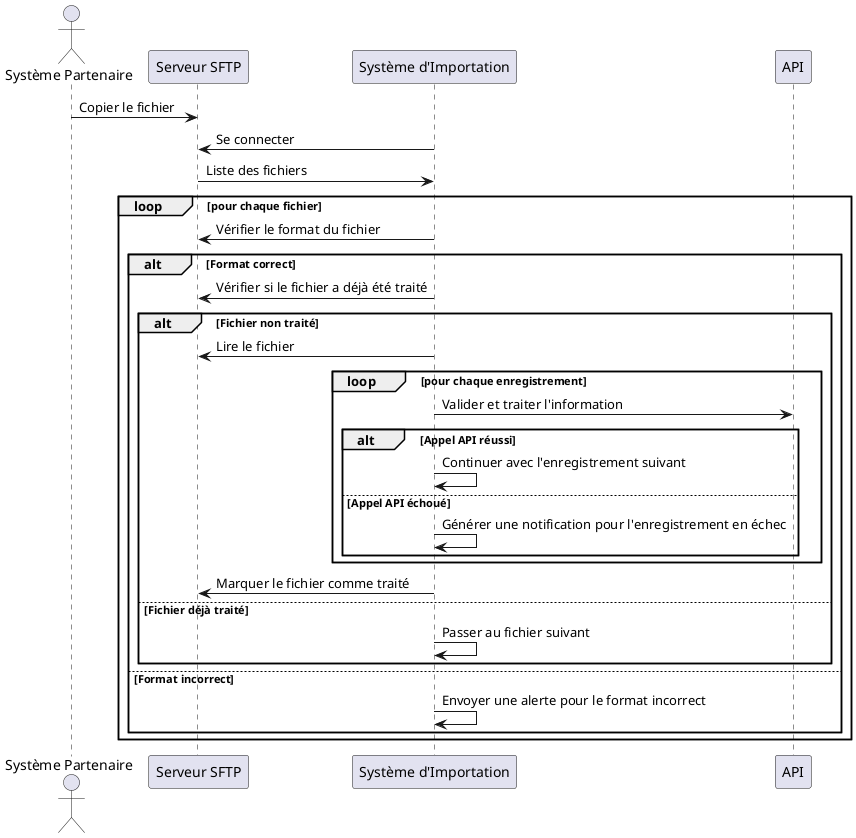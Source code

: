 @startuml
actor "Système Partenaire" as partenaire
participant "Serveur SFTP" as sftp
participant "Système d'Importation" as importation
participant API

partenaire -> sftp: Copier le fichier
importation -> sftp: Se connecter
sftp -> importation: Liste des fichiers
loop pour chaque fichier
  importation -> sftp: Vérifier le format du fichier
  alt Format correct
    importation -> sftp: Vérifier si le fichier a déjà été traité
    alt Fichier non traité
      importation -> sftp: Lire le fichier
      loop pour chaque enregistrement
        importation -> API: Valider et traiter l'information
        alt Appel API réussi
          importation -> importation: Continuer avec l'enregistrement suivant
        else Appel API échoué
          importation -> importation: Générer une notification pour l'enregistrement en échec
        end
      end
      importation -> sftp: Marquer le fichier comme traité
    else Fichier déjà traité
      importation -> importation: Passer au fichier suivant
    end
  else Format incorrect
    importation -> importation: Envoyer une alerte pour le format incorrect
  end
end
@enduml